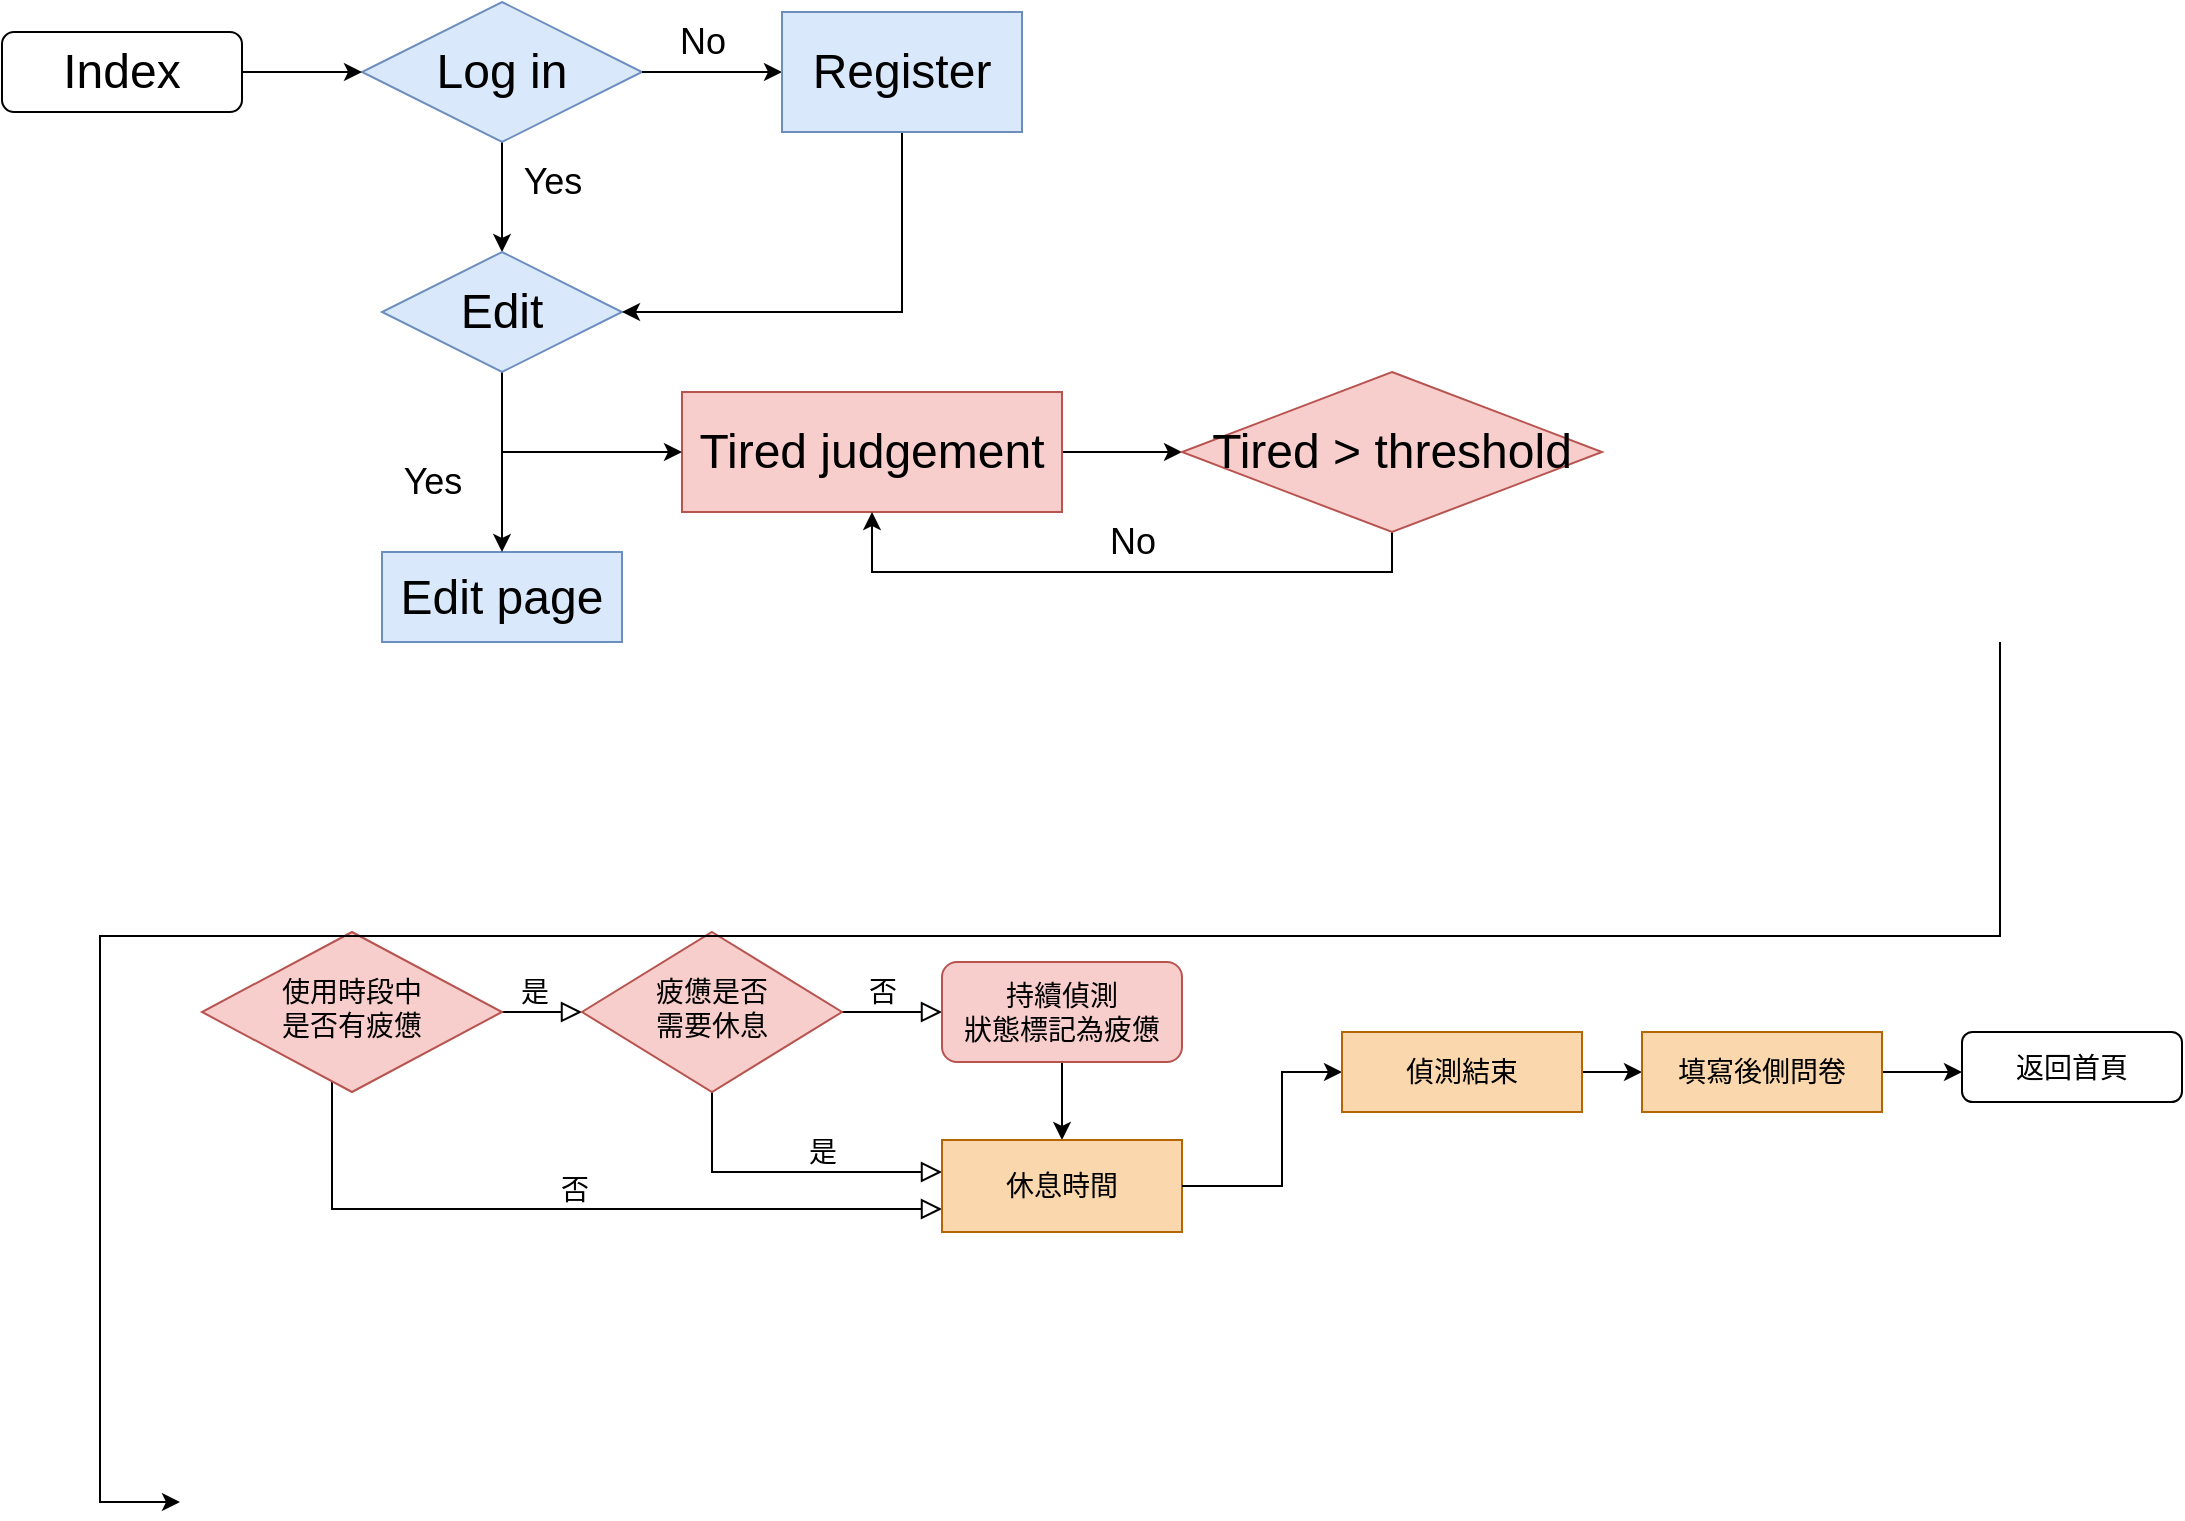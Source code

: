 <mxfile version="24.8.4">
  <diagram id="C5RBs43oDa-KdzZeNtuy" name="Page-1">
    <mxGraphModel dx="1041" dy="715" grid="1" gridSize="10" guides="1" tooltips="1" connect="1" arrows="1" fold="1" page="1" pageScale="1" pageWidth="1169" pageHeight="827" math="0" shadow="0">
      <root>
        <mxCell id="WIyWlLk6GJQsqaUBKTNV-0" />
        <mxCell id="WIyWlLk6GJQsqaUBKTNV-1" parent="WIyWlLk6GJQsqaUBKTNV-0" />
        <mxCell id="WIyWlLk6GJQsqaUBKTNV-3" value="&lt;font style=&quot;vertical-align: inherit;&quot;&gt;&lt;font style=&quot;vertical-align: inherit; font-size: 24px;&quot;&gt;Index&lt;/font&gt;&lt;/font&gt;" style="rounded=1;whiteSpace=wrap;html=1;fontSize=12;glass=0;strokeWidth=1;shadow=0;" parent="WIyWlLk6GJQsqaUBKTNV-1" vertex="1">
          <mxGeometry x="10" y="70" width="120" height="40" as="geometry" />
        </mxCell>
        <mxCell id="WIyWlLk6GJQsqaUBKTNV-4" value="&lt;span style=&quot;font-size: 14px;&quot;&gt;是&lt;/span&gt;" style="rounded=0;html=1;jettySize=auto;orthogonalLoop=1;fontSize=11;endArrow=block;endFill=0;endSize=8;strokeWidth=1;shadow=0;labelBackgroundColor=none;edgeStyle=orthogonalEdgeStyle;" parent="WIyWlLk6GJQsqaUBKTNV-1" source="WIyWlLk6GJQsqaUBKTNV-6" target="WIyWlLk6GJQsqaUBKTNV-10" edge="1">
          <mxGeometry x="-0.2" y="10" relative="1" as="geometry">
            <mxPoint as="offset" />
          </mxGeometry>
        </mxCell>
        <mxCell id="WIyWlLk6GJQsqaUBKTNV-5" value="&lt;font style=&quot;font-size: 14px;&quot;&gt;否&lt;/font&gt;" style="edgeStyle=orthogonalEdgeStyle;rounded=0;html=1;jettySize=auto;orthogonalLoop=1;fontSize=11;endArrow=block;endFill=0;endSize=8;strokeWidth=1;shadow=0;labelBackgroundColor=none;entryX=0;entryY=0.75;entryDx=0;entryDy=0;" parent="WIyWlLk6GJQsqaUBKTNV-1" source="WIyWlLk6GJQsqaUBKTNV-6" target="Tu49QK7P7_R7AFVHFdqe-53" edge="1">
          <mxGeometry x="0.003" y="10" relative="1" as="geometry">
            <mxPoint as="offset" />
            <mxPoint x="140" y="1150" as="targetPoint" />
            <Array as="points">
              <mxPoint x="175" y="659" />
            </Array>
          </mxGeometry>
        </mxCell>
        <mxCell id="WIyWlLk6GJQsqaUBKTNV-6" value="&lt;font style=&quot;font-size: 14px;&quot;&gt;使用時段中&lt;/font&gt;&lt;div&gt;&lt;font style=&quot;font-size: 14px;&quot;&gt;是否有疲憊&lt;/font&gt;&lt;/div&gt;" style="rhombus;whiteSpace=wrap;html=1;shadow=0;fontFamily=Helvetica;fontSize=12;align=center;strokeWidth=1;spacing=6;spacingTop=-4;container=0;fillColor=#f8cecc;strokeColor=#b85450;" parent="WIyWlLk6GJQsqaUBKTNV-1" vertex="1">
          <mxGeometry x="110" y="520" width="150" height="80" as="geometry" />
        </mxCell>
        <mxCell id="WIyWlLk6GJQsqaUBKTNV-8" value="&lt;font style=&quot;font-size: 14px;&quot;&gt;否&lt;/font&gt;" style="rounded=0;html=1;jettySize=auto;orthogonalLoop=1;fontSize=11;endArrow=block;endFill=0;endSize=8;strokeWidth=1;shadow=0;labelBackgroundColor=none;edgeStyle=orthogonalEdgeStyle;" parent="WIyWlLk6GJQsqaUBKTNV-1" source="WIyWlLk6GJQsqaUBKTNV-10" target="WIyWlLk6GJQsqaUBKTNV-11" edge="1">
          <mxGeometry x="-0.199" y="10" relative="1" as="geometry">
            <mxPoint as="offset" />
            <Array as="points">
              <mxPoint x="450" y="560" />
              <mxPoint x="450" y="560" />
            </Array>
          </mxGeometry>
        </mxCell>
        <mxCell id="WIyWlLk6GJQsqaUBKTNV-9" value="&lt;font style=&quot;font-size: 14px;&quot;&gt;是&lt;/font&gt;" style="edgeStyle=orthogonalEdgeStyle;rounded=0;html=1;jettySize=auto;orthogonalLoop=1;fontSize=11;endArrow=block;endFill=0;endSize=8;strokeWidth=1;shadow=0;labelBackgroundColor=none;exitX=0.5;exitY=1;exitDx=0;exitDy=0;" parent="WIyWlLk6GJQsqaUBKTNV-1" source="WIyWlLk6GJQsqaUBKTNV-10" edge="1">
          <mxGeometry x="0.226" y="10" relative="1" as="geometry">
            <mxPoint as="offset" />
            <mxPoint x="255" y="952" as="sourcePoint" />
            <Array as="points">
              <mxPoint x="365" y="640" />
              <mxPoint x="480" y="640" />
            </Array>
            <mxPoint x="480" y="640" as="targetPoint" />
          </mxGeometry>
        </mxCell>
        <mxCell id="WIyWlLk6GJQsqaUBKTNV-10" value="&lt;font style=&quot;vertical-align: inherit;&quot;&gt;&lt;font style=&quot;vertical-align: inherit;&quot;&gt;&lt;font style=&quot;vertical-align: inherit;&quot;&gt;&lt;font style=&quot;vertical-align: inherit;&quot;&gt;&lt;font style=&quot;vertical-align: inherit;&quot;&gt;&lt;font style=&quot;vertical-align: inherit; font-size: 14px;&quot;&gt;疲憊是否&lt;/font&gt;&lt;/font&gt;&lt;/font&gt;&lt;/font&gt;&lt;/font&gt;&lt;/font&gt;&lt;div&gt;&lt;font style=&quot;vertical-align: inherit;&quot;&gt;&lt;font style=&quot;vertical-align: inherit;&quot;&gt;&lt;font style=&quot;vertical-align: inherit;&quot;&gt;&lt;font style=&quot;vertical-align: inherit; font-size: 14px;&quot;&gt;需要休息&lt;/font&gt;&lt;/font&gt;&lt;/font&gt;&lt;/font&gt;&lt;/div&gt;" style="rhombus;whiteSpace=wrap;html=1;shadow=0;fontFamily=Helvetica;fontSize=12;align=center;strokeWidth=1;spacing=6;spacingTop=-4;fillColor=#f8cecc;strokeColor=#b85450;" parent="WIyWlLk6GJQsqaUBKTNV-1" vertex="1">
          <mxGeometry x="300" y="520" width="130" height="80" as="geometry" />
        </mxCell>
        <mxCell id="Tu49QK7P7_R7AFVHFdqe-63" style="edgeStyle=orthogonalEdgeStyle;rounded=0;orthogonalLoop=1;jettySize=auto;html=1;exitX=0.5;exitY=1;exitDx=0;exitDy=0;entryX=0.5;entryY=0;entryDx=0;entryDy=0;" parent="WIyWlLk6GJQsqaUBKTNV-1" source="WIyWlLk6GJQsqaUBKTNV-11" target="Tu49QK7P7_R7AFVHFdqe-53" edge="1">
          <mxGeometry relative="1" as="geometry" />
        </mxCell>
        <mxCell id="WIyWlLk6GJQsqaUBKTNV-11" value="&lt;font style=&quot;vertical-align: inherit;&quot;&gt;&lt;font style=&quot;vertical-align: inherit;&quot;&gt;&lt;font style=&quot;vertical-align: inherit;&quot;&gt;&lt;font style=&quot;vertical-align: inherit;&quot;&gt;&lt;font style=&quot;vertical-align: inherit;&quot;&gt;&lt;font style=&quot;vertical-align: inherit;&quot;&gt;&lt;font style=&quot;vertical-align: inherit;&quot;&gt;&lt;font style=&quot;vertical-align: inherit;&quot;&gt;&lt;font style=&quot;vertical-align: inherit;&quot;&gt;&lt;font style=&quot;vertical-align: inherit;&quot;&gt;&lt;font style=&quot;vertical-align: inherit;&quot;&gt;&lt;font style=&quot;vertical-align: inherit; font-size: 14px;&quot;&gt;持續偵測&lt;/font&gt;&lt;/font&gt;&lt;/font&gt;&lt;/font&gt;&lt;/font&gt;&lt;/font&gt;&lt;/font&gt;&lt;/font&gt;&lt;/font&gt;&lt;/font&gt;&lt;/font&gt;&lt;/font&gt;&lt;div&gt;&lt;span style=&quot;font-size: 14px;&quot;&gt;狀態標記為疲憊&lt;/span&gt;&lt;/div&gt;" style="rounded=1;whiteSpace=wrap;html=1;fontSize=12;glass=0;strokeWidth=1;shadow=0;fillColor=#f8cecc;strokeColor=#b85450;" parent="WIyWlLk6GJQsqaUBKTNV-1" vertex="1">
          <mxGeometry x="480" y="535" width="120" height="50" as="geometry" />
        </mxCell>
        <mxCell id="Tu49QK7P7_R7AFVHFdqe-31" value="" style="edgeStyle=orthogonalEdgeStyle;rounded=0;orthogonalLoop=1;jettySize=auto;html=1;exitX=0.5;exitY=1;exitDx=0;exitDy=0;exitPerimeter=0;entryX=0.5;entryY=0;entryDx=0;entryDy=0;" parent="WIyWlLk6GJQsqaUBKTNV-1" source="Tu49QK7P7_R7AFVHFdqe-24" edge="1">
          <mxGeometry relative="1" as="geometry">
            <Array as="points">
              <mxPoint x="260" y="150" />
              <mxPoint x="260" y="150" />
            </Array>
            <mxPoint x="260" y="180" as="targetPoint" />
          </mxGeometry>
        </mxCell>
        <mxCell id="Tu49QK7P7_R7AFVHFdqe-24" value="&lt;font style=&quot;font-size: 24px;&quot;&gt;Log in&lt;/font&gt;" style="strokeWidth=1;html=1;shape=mxgraph.flowchart.decision;whiteSpace=wrap;fillColor=#dae8fc;strokeColor=#6c8ebf;" parent="WIyWlLk6GJQsqaUBKTNV-1" vertex="1">
          <mxGeometry x="190" y="55" width="140" height="70" as="geometry" />
        </mxCell>
        <mxCell id="Tu49QK7P7_R7AFVHFdqe-26" style="edgeStyle=orthogonalEdgeStyle;rounded=0;orthogonalLoop=1;jettySize=auto;html=1;exitX=1;exitY=0.5;exitDx=0;exitDy=0;entryX=0;entryY=0.5;entryDx=0;entryDy=0;entryPerimeter=0;" parent="WIyWlLk6GJQsqaUBKTNV-1" source="WIyWlLk6GJQsqaUBKTNV-3" target="Tu49QK7P7_R7AFVHFdqe-24" edge="1">
          <mxGeometry relative="1" as="geometry" />
        </mxCell>
        <mxCell id="Tu49QK7P7_R7AFVHFdqe-33" value="&lt;font style=&quot;font-size: 18px;&quot;&gt;Yes&lt;/font&gt;" style="text;html=1;align=center;verticalAlign=middle;resizable=0;points=[];autosize=1;strokeColor=none;fillColor=none;" parent="WIyWlLk6GJQsqaUBKTNV-1" vertex="1">
          <mxGeometry x="260" y="130" width="50" height="30" as="geometry" />
        </mxCell>
        <mxCell id="Tu49QK7P7_R7AFVHFdqe-35" value="&lt;font style=&quot;font-size: 18px;&quot;&gt;No&lt;/font&gt;" style="text;html=1;align=center;verticalAlign=middle;resizable=0;points=[];autosize=1;strokeColor=none;fillColor=none;" parent="WIyWlLk6GJQsqaUBKTNV-1" vertex="1">
          <mxGeometry x="335" y="60" width="50" height="30" as="geometry" />
        </mxCell>
        <mxCell id="Tu49QK7P7_R7AFVHFdqe-39" value="" style="edgeStyle=orthogonalEdgeStyle;rounded=0;orthogonalLoop=1;jettySize=auto;html=1;exitX=1;exitY=0.5;exitDx=0;exitDy=0;exitPerimeter=0;entryX=0;entryY=0.5;entryDx=0;entryDy=0;" parent="WIyWlLk6GJQsqaUBKTNV-1" source="Tu49QK7P7_R7AFVHFdqe-24" target="ujMBQt98fMglbUM3W8c8-1" edge="1">
          <mxGeometry relative="1" as="geometry">
            <mxPoint x="70" y="205" as="sourcePoint" />
            <mxPoint x="390" y="90" as="targetPoint" />
          </mxGeometry>
        </mxCell>
        <mxCell id="ujMBQt98fMglbUM3W8c8-7" style="edgeStyle=orthogonalEdgeStyle;rounded=0;orthogonalLoop=1;jettySize=auto;html=1;entryX=0;entryY=0.5;entryDx=0;entryDy=0;" edge="1" parent="WIyWlLk6GJQsqaUBKTNV-1" source="Tu49QK7P7_R7AFVHFdqe-37" target="ujMBQt98fMglbUM3W8c8-6">
          <mxGeometry relative="1" as="geometry" />
        </mxCell>
        <mxCell id="Tu49QK7P7_R7AFVHFdqe-37" value="&lt;font style=&quot;font-size: 24px;&quot;&gt;Tired judgement&lt;/font&gt;" style="rounded=0;whiteSpace=wrap;html=1;fillColor=#f8cecc;strokeColor=#b85450;" parent="WIyWlLk6GJQsqaUBKTNV-1" vertex="1">
          <mxGeometry x="350" y="250" width="190" height="60" as="geometry" />
        </mxCell>
        <mxCell id="Tu49QK7P7_R7AFVHFdqe-46" value="&lt;font style=&quot;font-size: 24px;&quot;&gt;Edit page&lt;/font&gt;" style="rounded=0;whiteSpace=wrap;html=1;fillColor=#dae8fc;strokeColor=#6c8ebf;" parent="WIyWlLk6GJQsqaUBKTNV-1" vertex="1">
          <mxGeometry x="200" y="330" width="120" height="45" as="geometry" />
        </mxCell>
        <mxCell id="Tu49QK7P7_R7AFVHFdqe-52" style="edgeStyle=orthogonalEdgeStyle;rounded=0;orthogonalLoop=1;jettySize=auto;html=1;exitX=0.5;exitY=1;exitDx=0;exitDy=0;entryX=0;entryY=0.5;entryDx=0;entryDy=0;" parent="WIyWlLk6GJQsqaUBKTNV-1" edge="1">
          <mxGeometry relative="1" as="geometry">
            <Array as="points">
              <mxPoint x="974" y="522" />
              <mxPoint x="59" y="522" />
              <mxPoint x="59" y="595" />
            </Array>
            <mxPoint x="1009" y="375" as="sourcePoint" />
            <mxPoint x="99" y="805" as="targetPoint" />
          </mxGeometry>
        </mxCell>
        <mxCell id="Tu49QK7P7_R7AFVHFdqe-55" style="edgeStyle=orthogonalEdgeStyle;rounded=0;orthogonalLoop=1;jettySize=auto;html=1;exitX=1;exitY=0.5;exitDx=0;exitDy=0;entryX=0;entryY=0.5;entryDx=0;entryDy=0;" parent="WIyWlLk6GJQsqaUBKTNV-1" source="Tu49QK7P7_R7AFVHFdqe-59" target="Tu49QK7P7_R7AFVHFdqe-54" edge="1">
          <mxGeometry relative="1" as="geometry">
            <mxPoint x="740" y="640" as="sourcePoint" />
            <mxPoint x="830" y="620" as="targetPoint" />
          </mxGeometry>
        </mxCell>
        <mxCell id="Tu49QK7P7_R7AFVHFdqe-53" value="&lt;font style=&quot;font-size: 14px;&quot;&gt;休息時間&lt;/font&gt;" style="rounded=0;whiteSpace=wrap;html=1;fillColor=#fad7ac;strokeColor=#b46504;" parent="WIyWlLk6GJQsqaUBKTNV-1" vertex="1">
          <mxGeometry x="480" y="624" width="120" height="46" as="geometry" />
        </mxCell>
        <mxCell id="Tu49QK7P7_R7AFVHFdqe-62" style="edgeStyle=orthogonalEdgeStyle;rounded=0;orthogonalLoop=1;jettySize=auto;html=1;exitX=1;exitY=0.5;exitDx=0;exitDy=0;entryX=0;entryY=0.5;entryDx=0;entryDy=0;" parent="WIyWlLk6GJQsqaUBKTNV-1" source="Tu49QK7P7_R7AFVHFdqe-54" edge="1">
          <mxGeometry relative="1" as="geometry">
            <Array as="points" />
            <mxPoint x="990" y="590" as="targetPoint" />
          </mxGeometry>
        </mxCell>
        <mxCell id="Tu49QK7P7_R7AFVHFdqe-54" value="&lt;font style=&quot;font-size: 14px;&quot;&gt;填寫後側問卷&lt;/font&gt;" style="rounded=0;whiteSpace=wrap;html=1;fillColor=#fad7ac;strokeColor=#b46504;" parent="WIyWlLk6GJQsqaUBKTNV-1" vertex="1">
          <mxGeometry x="830" y="570" width="120" height="40" as="geometry" />
        </mxCell>
        <mxCell id="Tu49QK7P7_R7AFVHFdqe-60" value="" style="edgeStyle=orthogonalEdgeStyle;rounded=0;orthogonalLoop=1;jettySize=auto;html=1;exitX=1;exitY=0.5;exitDx=0;exitDy=0;entryX=0;entryY=0.5;entryDx=0;entryDy=0;" parent="WIyWlLk6GJQsqaUBKTNV-1" source="Tu49QK7P7_R7AFVHFdqe-53" target="Tu49QK7P7_R7AFVHFdqe-59" edge="1">
          <mxGeometry relative="1" as="geometry">
            <mxPoint x="200" y="1170" as="sourcePoint" />
            <mxPoint x="200" y="1210" as="targetPoint" />
            <Array as="points">
              <mxPoint x="650" y="647" />
              <mxPoint x="650" y="590" />
            </Array>
          </mxGeometry>
        </mxCell>
        <mxCell id="Tu49QK7P7_R7AFVHFdqe-59" value="&lt;font style=&quot;font-size: 14px;&quot;&gt;偵測結束&lt;/font&gt;" style="rounded=0;whiteSpace=wrap;html=1;fillColor=#fad7ac;strokeColor=#b46504;" parent="WIyWlLk6GJQsqaUBKTNV-1" vertex="1">
          <mxGeometry x="680" y="570" width="120" height="40" as="geometry" />
        </mxCell>
        <mxCell id="Tu49QK7P7_R7AFVHFdqe-61" value="&lt;font style=&quot;font-size: 14px;&quot;&gt;返回首頁&lt;/font&gt;" style="rounded=1;whiteSpace=wrap;html=1;" parent="WIyWlLk6GJQsqaUBKTNV-1" vertex="1">
          <mxGeometry x="990" y="570" width="110" height="35" as="geometry" />
        </mxCell>
        <mxCell id="ujMBQt98fMglbUM3W8c8-3" style="edgeStyle=orthogonalEdgeStyle;rounded=0;orthogonalLoop=1;jettySize=auto;html=1;entryX=0.5;entryY=0;entryDx=0;entryDy=0;" edge="1" parent="WIyWlLk6GJQsqaUBKTNV-1" source="ujMBQt98fMglbUM3W8c8-0" target="Tu49QK7P7_R7AFVHFdqe-46">
          <mxGeometry relative="1" as="geometry">
            <mxPoint x="260" y="300" as="targetPoint" />
          </mxGeometry>
        </mxCell>
        <mxCell id="ujMBQt98fMglbUM3W8c8-0" value="&lt;font style=&quot;font-size: 24px;&quot;&gt;Edit&lt;/font&gt;" style="rhombus;whiteSpace=wrap;html=1;fillColor=#dae8fc;strokeColor=#6c8ebf;" vertex="1" parent="WIyWlLk6GJQsqaUBKTNV-1">
          <mxGeometry x="200" y="180" width="120" height="60" as="geometry" />
        </mxCell>
        <mxCell id="ujMBQt98fMglbUM3W8c8-2" style="edgeStyle=orthogonalEdgeStyle;rounded=0;orthogonalLoop=1;jettySize=auto;html=1;entryX=1;entryY=0.5;entryDx=0;entryDy=0;" edge="1" parent="WIyWlLk6GJQsqaUBKTNV-1" source="ujMBQt98fMglbUM3W8c8-1" target="ujMBQt98fMglbUM3W8c8-0">
          <mxGeometry relative="1" as="geometry">
            <Array as="points">
              <mxPoint x="460" y="210" />
            </Array>
          </mxGeometry>
        </mxCell>
        <mxCell id="ujMBQt98fMglbUM3W8c8-1" value="&lt;font style=&quot;font-size: 24px;&quot;&gt;Register&lt;/font&gt;" style="rounded=0;whiteSpace=wrap;html=1;fillColor=#dae8fc;strokeColor=#6c8ebf;" vertex="1" parent="WIyWlLk6GJQsqaUBKTNV-1">
          <mxGeometry x="400" y="60" width="120" height="60" as="geometry" />
        </mxCell>
        <mxCell id="ujMBQt98fMglbUM3W8c8-4" value="&lt;font style=&quot;font-size: 18px;&quot;&gt;Yes&lt;/font&gt;" style="text;html=1;align=center;verticalAlign=middle;resizable=0;points=[];autosize=1;strokeColor=none;fillColor=none;" vertex="1" parent="WIyWlLk6GJQsqaUBKTNV-1">
          <mxGeometry x="200" y="280" width="50" height="30" as="geometry" />
        </mxCell>
        <mxCell id="ujMBQt98fMglbUM3W8c8-5" value="" style="endArrow=classic;html=1;rounded=0;" edge="1" parent="WIyWlLk6GJQsqaUBKTNV-1">
          <mxGeometry width="50" height="50" relative="1" as="geometry">
            <mxPoint x="260" y="280" as="sourcePoint" />
            <mxPoint x="350" y="280" as="targetPoint" />
          </mxGeometry>
        </mxCell>
        <mxCell id="ujMBQt98fMglbUM3W8c8-8" style="edgeStyle=orthogonalEdgeStyle;rounded=0;orthogonalLoop=1;jettySize=auto;html=1;entryX=0.5;entryY=1;entryDx=0;entryDy=0;" edge="1" parent="WIyWlLk6GJQsqaUBKTNV-1" source="ujMBQt98fMglbUM3W8c8-6" target="Tu49QK7P7_R7AFVHFdqe-37">
          <mxGeometry relative="1" as="geometry">
            <Array as="points">
              <mxPoint x="705" y="340" />
              <mxPoint x="445" y="340" />
            </Array>
          </mxGeometry>
        </mxCell>
        <mxCell id="ujMBQt98fMglbUM3W8c8-6" value="&lt;font style=&quot;font-size: 24px;&quot;&gt;Tired &amp;gt; threshold&lt;/font&gt;" style="rhombus;whiteSpace=wrap;html=1;fillColor=#f8cecc;strokeColor=#b85450;" vertex="1" parent="WIyWlLk6GJQsqaUBKTNV-1">
          <mxGeometry x="600" y="240" width="210" height="80" as="geometry" />
        </mxCell>
        <mxCell id="ujMBQt98fMglbUM3W8c8-9" value="&lt;font style=&quot;font-size: 18px;&quot;&gt;No&lt;/font&gt;" style="text;html=1;align=center;verticalAlign=middle;resizable=0;points=[];autosize=1;strokeColor=none;fillColor=none;" vertex="1" parent="WIyWlLk6GJQsqaUBKTNV-1">
          <mxGeometry x="550" y="310" width="50" height="30" as="geometry" />
        </mxCell>
      </root>
    </mxGraphModel>
  </diagram>
</mxfile>
